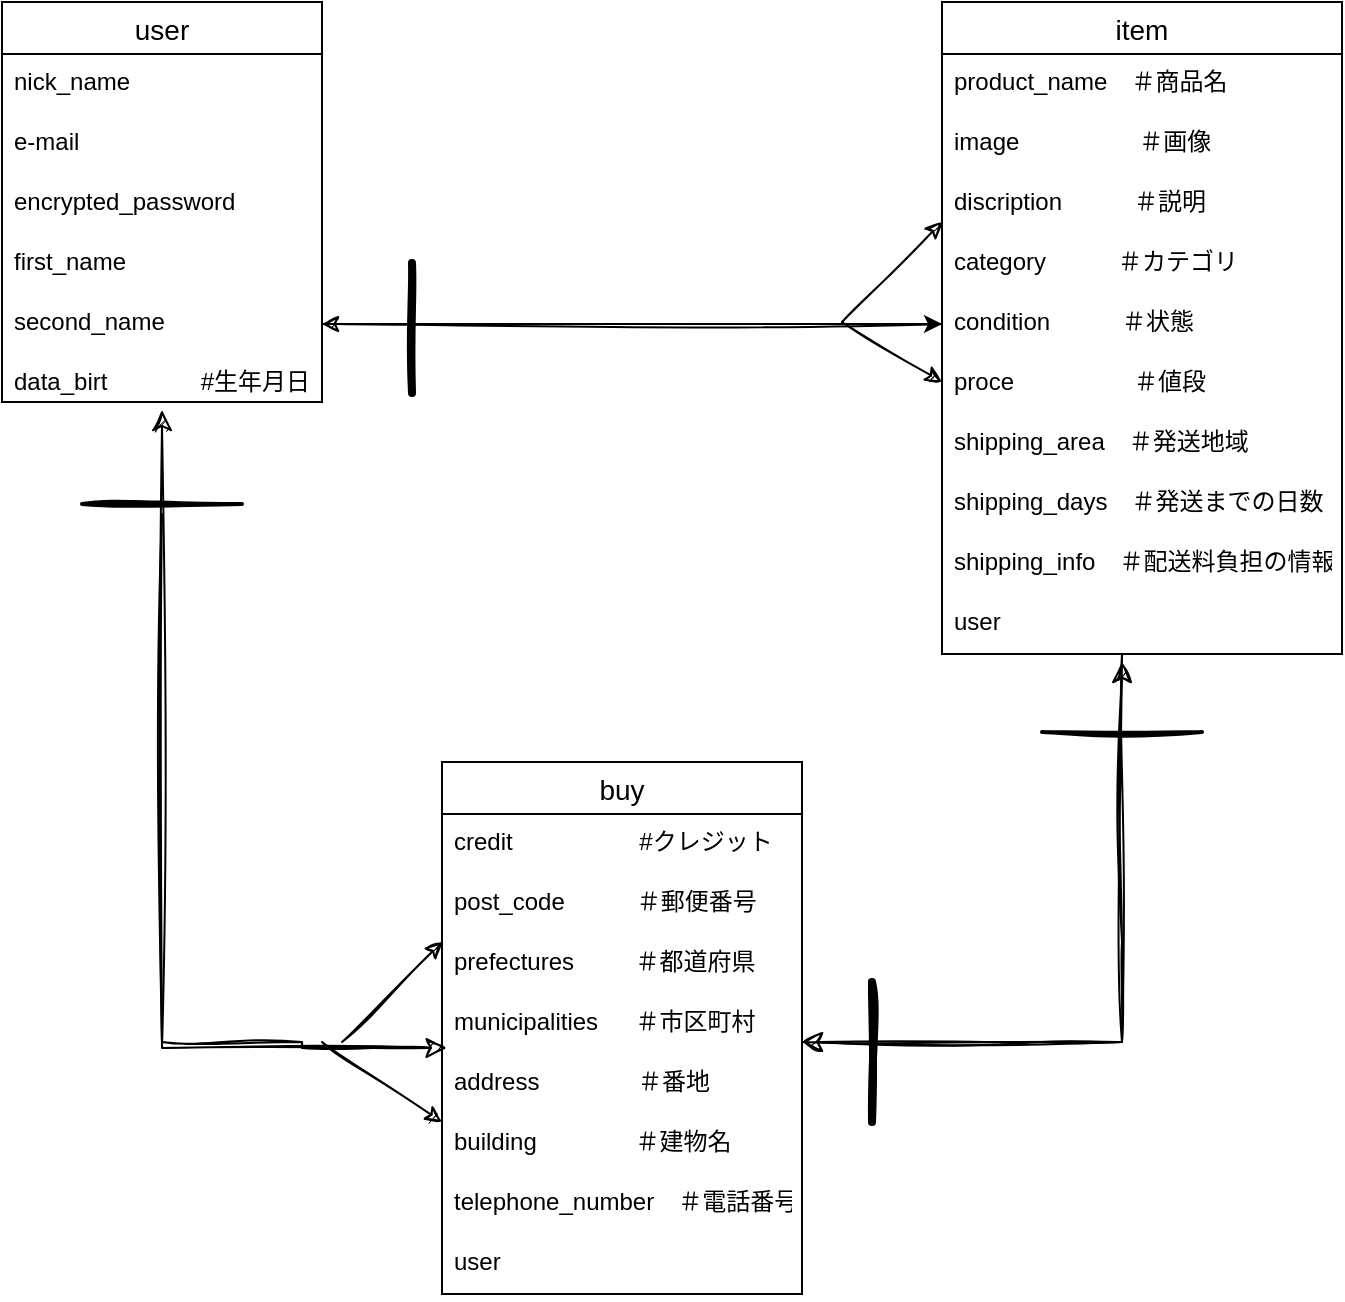 <mxfile>
    <diagram id="e9lMr-L6pmwkUcdY_k23" name="ページ1">
        <mxGraphModel dx="795" dy="682" grid="1" gridSize="10" guides="1" tooltips="1" connect="1" arrows="1" fold="1" page="1" pageScale="1" pageWidth="827" pageHeight="1169" math="0" shadow="0">
            <root>
                <mxCell id="0"/>
                <mxCell id="1" parent="0"/>
                <mxCell id="2" value="user" style="swimlane;fontStyle=0;childLayout=stackLayout;horizontal=1;startSize=26;horizontalStack=0;resizeParent=1;resizeParentMax=0;resizeLast=0;collapsible=1;marginBottom=0;align=center;fontSize=14;" vertex="1" parent="1">
                    <mxGeometry x="40" y="160" width="160" height="200" as="geometry"/>
                </mxCell>
                <mxCell id="3" value="nick_name" style="text;strokeColor=none;fillColor=none;spacingLeft=4;spacingRight=4;overflow=hidden;rotatable=0;points=[[0,0.5],[1,0.5]];portConstraint=eastwest;fontSize=12;" vertex="1" parent="2">
                    <mxGeometry y="26" width="160" height="30" as="geometry"/>
                </mxCell>
                <mxCell id="4" value="e-mail" style="text;strokeColor=none;fillColor=none;spacingLeft=4;spacingRight=4;overflow=hidden;rotatable=0;points=[[0,0.5],[1,0.5]];portConstraint=eastwest;fontSize=12;" vertex="1" parent="2">
                    <mxGeometry y="56" width="160" height="30" as="geometry"/>
                </mxCell>
                <mxCell id="10" value="encrypted_password" style="text;strokeColor=none;fillColor=none;spacingLeft=4;spacingRight=4;overflow=hidden;rotatable=0;points=[[0,0.5],[1,0.5]];portConstraint=eastwest;fontSize=12;" vertex="1" parent="2">
                    <mxGeometry y="86" width="160" height="30" as="geometry"/>
                </mxCell>
                <mxCell id="12" value="first_name" style="text;strokeColor=none;fillColor=none;spacingLeft=4;spacingRight=4;overflow=hidden;rotatable=0;points=[[0,0.5],[1,0.5]];portConstraint=eastwest;fontSize=12;" vertex="1" parent="2">
                    <mxGeometry y="116" width="160" height="30" as="geometry"/>
                </mxCell>
                <mxCell id="13" value="second_name" style="text;strokeColor=none;fillColor=none;spacingLeft=4;spacingRight=4;overflow=hidden;rotatable=0;points=[[0,0.5],[1,0.5]];portConstraint=eastwest;fontSize=12;" vertex="1" parent="2">
                    <mxGeometry y="146" width="160" height="30" as="geometry"/>
                </mxCell>
                <mxCell id="11" value="data_birt              #生年月日" style="text;strokeColor=none;fillColor=none;spacingLeft=4;spacingRight=4;overflow=hidden;rotatable=0;points=[[0,0.5],[1,0.5]];portConstraint=eastwest;fontSize=12;" vertex="1" parent="2">
                    <mxGeometry y="176" width="160" height="24" as="geometry"/>
                </mxCell>
                <mxCell id="14" value="item" style="swimlane;fontStyle=0;childLayout=stackLayout;horizontal=1;startSize=26;horizontalStack=0;resizeParent=1;resizeParentMax=0;resizeLast=0;collapsible=1;marginBottom=0;align=center;fontSize=14;" vertex="1" parent="1">
                    <mxGeometry x="510" y="160" width="200" height="326" as="geometry"/>
                </mxCell>
                <mxCell id="15" value="product_name　＃商品名" style="text;strokeColor=none;fillColor=none;spacingLeft=4;spacingRight=4;overflow=hidden;rotatable=0;points=[[0,0.5],[1,0.5]];portConstraint=eastwest;fontSize=12;" vertex="1" parent="14">
                    <mxGeometry y="26" width="200" height="30" as="geometry"/>
                </mxCell>
                <mxCell id="16" value="image　　　　　＃画像" style="text;strokeColor=none;fillColor=none;spacingLeft=4;spacingRight=4;overflow=hidden;rotatable=0;points=[[0,0.5],[1,0.5]];portConstraint=eastwest;fontSize=12;" vertex="1" parent="14">
                    <mxGeometry y="56" width="200" height="30" as="geometry"/>
                </mxCell>
                <mxCell id="18" value="discription　　　＃説明" style="text;strokeColor=none;fillColor=none;spacingLeft=4;spacingRight=4;overflow=hidden;rotatable=0;points=[[0,0.5],[1,0.5]];portConstraint=eastwest;fontSize=12;" vertex="1" parent="14">
                    <mxGeometry y="86" width="200" height="30" as="geometry"/>
                </mxCell>
                <mxCell id="19" value="category　　　＃カテゴリ" style="text;strokeColor=none;fillColor=none;spacingLeft=4;spacingRight=4;overflow=hidden;rotatable=0;points=[[0,0.5],[1,0.5]];portConstraint=eastwest;fontSize=12;" vertex="1" parent="14">
                    <mxGeometry y="116" width="200" height="30" as="geometry"/>
                </mxCell>
                <mxCell id="20" value="condition　　　＃状態" style="text;strokeColor=none;fillColor=none;spacingLeft=4;spacingRight=4;overflow=hidden;rotatable=0;points=[[0,0.5],[1,0.5]];portConstraint=eastwest;fontSize=12;" vertex="1" parent="14">
                    <mxGeometry y="146" width="200" height="30" as="geometry"/>
                </mxCell>
                <mxCell id="21" value="proce　　　　　＃値段" style="text;strokeColor=none;fillColor=none;spacingLeft=4;spacingRight=4;overflow=hidden;rotatable=0;points=[[0,0.5],[1,0.5]];portConstraint=eastwest;fontSize=12;" vertex="1" parent="14">
                    <mxGeometry y="176" width="200" height="30" as="geometry"/>
                </mxCell>
                <mxCell id="22" value="shipping_area　＃発送地域" style="text;strokeColor=none;fillColor=none;spacingLeft=4;spacingRight=4;overflow=hidden;rotatable=0;points=[[0,0.5],[1,0.5]];portConstraint=eastwest;fontSize=12;" vertex="1" parent="14">
                    <mxGeometry y="206" width="200" height="30" as="geometry"/>
                </mxCell>
                <mxCell id="17" value="shipping_days　＃発送までの日数" style="text;strokeColor=none;fillColor=none;spacingLeft=4;spacingRight=4;overflow=hidden;rotatable=0;points=[[0,0.5],[1,0.5]];portConstraint=eastwest;fontSize=12;" vertex="1" parent="14">
                    <mxGeometry y="236" width="200" height="30" as="geometry"/>
                </mxCell>
                <mxCell id="23" value="shipping_info　＃配送料負担の情報" style="text;strokeColor=none;fillColor=none;spacingLeft=4;spacingRight=4;overflow=hidden;rotatable=0;points=[[0,0.5],[1,0.5]];portConstraint=eastwest;fontSize=12;" vertex="1" parent="14">
                    <mxGeometry y="266" width="200" height="30" as="geometry"/>
                </mxCell>
                <mxCell id="34" value="user" style="text;strokeColor=none;fillColor=none;spacingLeft=4;spacingRight=4;overflow=hidden;rotatable=0;points=[[0,0.5],[1,0.5]];portConstraint=eastwest;fontSize=12;" vertex="1" parent="14">
                    <mxGeometry y="296" width="200" height="30" as="geometry"/>
                </mxCell>
                <mxCell id="25" value="buy" style="swimlane;fontStyle=0;childLayout=stackLayout;horizontal=1;startSize=26;horizontalStack=0;resizeParent=1;resizeParentMax=0;resizeLast=0;collapsible=1;marginBottom=0;align=center;fontSize=14;" vertex="1" parent="1">
                    <mxGeometry x="260" y="540" width="180" height="266" as="geometry"/>
                </mxCell>
                <mxCell id="26" value="credit　　　　　 #クレジット" style="text;strokeColor=none;fillColor=none;spacingLeft=4;spacingRight=4;overflow=hidden;rotatable=0;points=[[0,0.5],[1,0.5]];portConstraint=eastwest;fontSize=12;" vertex="1" parent="25">
                    <mxGeometry y="26" width="180" height="30" as="geometry"/>
                </mxCell>
                <mxCell id="27" value="post_code　　　＃郵便番号" style="text;strokeColor=none;fillColor=none;spacingLeft=4;spacingRight=4;overflow=hidden;rotatable=0;points=[[0,0.5],[1,0.5]];portConstraint=eastwest;fontSize=12;" vertex="1" parent="25">
                    <mxGeometry y="56" width="180" height="30" as="geometry"/>
                </mxCell>
                <mxCell id="28" value="prefectures　  　＃都道府県" style="text;strokeColor=none;fillColor=none;spacingLeft=4;spacingRight=4;overflow=hidden;rotatable=0;points=[[0,0.5],[1,0.5]];portConstraint=eastwest;fontSize=12;" vertex="1" parent="25">
                    <mxGeometry y="86" width="180" height="30" as="geometry"/>
                </mxCell>
                <mxCell id="29" value="municipalities　  ＃市区町村" style="text;strokeColor=none;fillColor=none;spacingLeft=4;spacingRight=4;overflow=hidden;rotatable=0;points=[[0,0.5],[1,0.5]];portConstraint=eastwest;fontSize=12;" vertex="1" parent="25">
                    <mxGeometry y="116" width="180" height="30" as="geometry"/>
                </mxCell>
                <mxCell id="30" value="address　　　    ＃番地" style="text;strokeColor=none;fillColor=none;spacingLeft=4;spacingRight=4;overflow=hidden;rotatable=0;points=[[0,0.5],[1,0.5]];portConstraint=eastwest;fontSize=12;" vertex="1" parent="25">
                    <mxGeometry y="146" width="180" height="30" as="geometry"/>
                </mxCell>
                <mxCell id="32" value="building　　　    ＃建物名" style="text;strokeColor=none;fillColor=none;spacingLeft=4;spacingRight=4;overflow=hidden;rotatable=0;points=[[0,0.5],[1,0.5]];portConstraint=eastwest;fontSize=12;" vertex="1" parent="25">
                    <mxGeometry y="176" width="180" height="30" as="geometry"/>
                </mxCell>
                <mxCell id="31" value="telephone_number　＃電話番号" style="text;strokeColor=none;fillColor=none;spacingLeft=4;spacingRight=4;overflow=hidden;rotatable=0;points=[[0,0.5],[1,0.5]];portConstraint=eastwest;fontSize=12;" vertex="1" parent="25">
                    <mxGeometry y="206" width="180" height="30" as="geometry"/>
                </mxCell>
                <mxCell id="33" value="user" style="text;strokeColor=none;fillColor=none;spacingLeft=4;spacingRight=4;overflow=hidden;rotatable=0;points=[[0,0.5],[1,0.5]];portConstraint=eastwest;fontSize=12;" vertex="1" parent="25">
                    <mxGeometry y="236" width="180" height="30" as="geometry"/>
                </mxCell>
                <mxCell id="36" style="edgeStyle=none;html=1;exitX=1;exitY=0.5;exitDx=0;exitDy=0;entryX=0;entryY=0.5;entryDx=0;entryDy=0;" edge="1" parent="1" source="13" target="20">
                    <mxGeometry relative="1" as="geometry">
                        <Array as="points">
                            <mxPoint x="470" y="321"/>
                        </Array>
                    </mxGeometry>
                </mxCell>
                <mxCell id="42" value="" style="edgeStyle=segmentEdgeStyle;endArrow=classic;html=1;curved=0;rounded=0;endSize=8;startSize=8;sketch=1;hachureGap=4;jiggle=2;curveFitting=1;fontFamily=Architects Daughter;fontSource=https%3A%2F%2Ffonts.googleapis.com%2Fcss%3Ffamily%3DArchitects%2BDaughter;fontSize=16;" edge="1" parent="1">
                    <mxGeometry width="50" height="50" relative="1" as="geometry">
                        <mxPoint x="440" y="680" as="sourcePoint"/>
                        <mxPoint x="600" y="490" as="targetPoint"/>
                        <Array as="points">
                            <mxPoint x="600" y="680"/>
                            <mxPoint x="600" y="630"/>
                        </Array>
                    </mxGeometry>
                </mxCell>
                <mxCell id="43" value="" style="edgeStyle=segmentEdgeStyle;endArrow=classic;html=1;curved=0;rounded=0;endSize=8;startSize=8;sketch=1;hachureGap=4;jiggle=2;curveFitting=1;fontFamily=Architects Daughter;fontSource=https%3A%2F%2Ffonts.googleapis.com%2Fcss%3Ffamily%3DArchitects%2BDaughter;fontSize=16;exitX=-0.031;exitY=0.9;exitDx=0;exitDy=0;exitPerimeter=0;entryX=0.5;entryY=1.167;entryDx=0;entryDy=0;entryPerimeter=0;" edge="1" parent="1" source="29" target="11">
                    <mxGeometry width="50" height="50" relative="1" as="geometry">
                        <mxPoint x="200" y="680" as="sourcePoint"/>
                        <mxPoint x="120" y="370" as="targetPoint"/>
                        <Array as="points">
                            <mxPoint x="120" y="683"/>
                        </Array>
                    </mxGeometry>
                </mxCell>
                <mxCell id="46" value="" style="edgeStyle=segmentEdgeStyle;endArrow=classic;html=1;curved=0;rounded=0;endSize=8;startSize=8;sketch=1;hachureGap=4;jiggle=2;curveFitting=1;fontFamily=Architects Daughter;fontSource=https%3A%2F%2Ffonts.googleapis.com%2Fcss%3Ffamily%3DArchitects%2BDaughter;fontSize=16;entryX=0.013;entryY=-0.1;entryDx=0;entryDy=0;entryPerimeter=0;startArrow=none;" edge="1" parent="1" source="54" target="30">
                    <mxGeometry width="50" height="50" relative="1" as="geometry">
                        <mxPoint x="120" y="370" as="sourcePoint"/>
                        <mxPoint x="190" y="680" as="targetPoint"/>
                        <Array as="points">
                            <mxPoint x="120" y="680"/>
                            <mxPoint x="190" y="680"/>
                            <mxPoint x="190" y="683"/>
                        </Array>
                    </mxGeometry>
                </mxCell>
                <mxCell id="47" value="" style="edgeStyle=segmentEdgeStyle;endArrow=classic;html=1;curved=0;rounded=0;endSize=8;startSize=8;sketch=1;hachureGap=4;jiggle=2;curveFitting=1;fontFamily=Architects Daughter;fontSource=https%3A%2F%2Ffonts.googleapis.com%2Fcss%3Ffamily%3DArchitects%2BDaughter;fontSize=16;" edge="1" parent="1">
                    <mxGeometry width="50" height="50" relative="1" as="geometry">
                        <mxPoint x="600" y="486" as="sourcePoint"/>
                        <mxPoint x="440" y="680" as="targetPoint"/>
                        <Array as="points">
                            <mxPoint x="600" y="680"/>
                            <mxPoint x="560" y="680"/>
                        </Array>
                    </mxGeometry>
                </mxCell>
                <mxCell id="48" value="" style="endArrow=classic;html=1;sketch=1;hachureGap=4;jiggle=2;curveFitting=1;fontFamily=Architects Daughter;fontSource=https%3A%2F%2Ffonts.googleapis.com%2Fcss%3Ffamily%3DArchitects%2BDaughter;fontSize=16;" edge="1" parent="1">
                    <mxGeometry width="50" height="50" relative="1" as="geometry">
                        <mxPoint x="460" y="320" as="sourcePoint"/>
                        <mxPoint x="510" y="270" as="targetPoint"/>
                    </mxGeometry>
                </mxCell>
                <mxCell id="49" value="" style="endArrow=classic;html=1;sketch=1;hachureGap=4;jiggle=2;curveFitting=1;fontFamily=Architects Daughter;fontSource=https%3A%2F%2Ffonts.googleapis.com%2Fcss%3Ffamily%3DArchitects%2BDaughter;fontSize=16;" edge="1" parent="1">
                    <mxGeometry width="50" height="50" relative="1" as="geometry">
                        <mxPoint x="460" y="320" as="sourcePoint"/>
                        <mxPoint x="510" y="350" as="targetPoint"/>
                    </mxGeometry>
                </mxCell>
                <mxCell id="53" value="" style="edgeStyle=none;html=1;exitX=0;exitY=0.5;exitDx=0;exitDy=0;endArrow=none;" edge="1" parent="1" source="20" target="52">
                    <mxGeometry relative="1" as="geometry">
                        <mxPoint x="200" y="321" as="targetPoint"/>
                        <mxPoint x="510" y="321" as="sourcePoint"/>
                    </mxGeometry>
                </mxCell>
                <mxCell id="52" value="" style="line;strokeWidth=4;html=1;perimeter=backbonePerimeter;points=[];outlineConnect=0;sketch=1;hachureGap=4;jiggle=2;curveFitting=1;fontFamily=Architects Daughter;fontSource=https%3A%2F%2Ffonts.googleapis.com%2Fcss%3Ffamily%3DArchitects%2BDaughter;fontSize=20;direction=south;" vertex="1" parent="1">
                    <mxGeometry x="230" y="290.5" width="30" height="65" as="geometry"/>
                </mxCell>
                <mxCell id="54" value="" style="line;strokeWidth=2;html=1;sketch=1;hachureGap=4;jiggle=2;curveFitting=1;fontFamily=Architects Daughter;fontSource=https%3A%2F%2Ffonts.googleapis.com%2Fcss%3Ffamily%3DArchitects%2BDaughter;fontSize=20;" vertex="1" parent="1">
                    <mxGeometry x="80" y="406" width="80" height="10" as="geometry"/>
                </mxCell>
                <mxCell id="56" value="" style="line;strokeWidth=2;html=1;sketch=1;hachureGap=4;jiggle=2;curveFitting=1;fontFamily=Architects Daughter;fontSource=https%3A%2F%2Ffonts.googleapis.com%2Fcss%3Ffamily%3DArchitects%2BDaughter;fontSize=20;" vertex="1" parent="1">
                    <mxGeometry x="560" y="520" width="80" height="10" as="geometry"/>
                </mxCell>
                <mxCell id="57" value="" style="line;strokeWidth=4;direction=south;html=1;perimeter=backbonePerimeter;points=[];outlineConnect=0;sketch=1;hachureGap=4;jiggle=2;curveFitting=1;fontFamily=Architects Daughter;fontSource=https%3A%2F%2Ffonts.googleapis.com%2Fcss%3Ffamily%3DArchitects%2BDaughter;fontSize=20;" vertex="1" parent="1">
                    <mxGeometry x="470" y="650" width="10" height="70" as="geometry"/>
                </mxCell>
                <mxCell id="58" value="" style="endArrow=classic;html=1;sketch=1;hachureGap=4;jiggle=2;curveFitting=1;fontFamily=Architects Daughter;fontSource=https%3A%2F%2Ffonts.googleapis.com%2Fcss%3Ffamily%3DArchitects%2BDaughter;fontSize=16;" edge="1" parent="1">
                    <mxGeometry width="50" height="50" relative="1" as="geometry">
                        <mxPoint x="210" y="680" as="sourcePoint"/>
                        <mxPoint x="260" y="630" as="targetPoint"/>
                    </mxGeometry>
                </mxCell>
                <mxCell id="61" value="" style="endArrow=classic;html=1;sketch=1;hachureGap=4;jiggle=2;curveFitting=1;fontFamily=Architects Daughter;fontSource=https%3A%2F%2Ffonts.googleapis.com%2Fcss%3Ffamily%3DArchitects%2BDaughter;fontSize=16;" edge="1" parent="1">
                    <mxGeometry width="50" height="50" relative="1" as="geometry">
                        <mxPoint x="200" y="680" as="sourcePoint"/>
                        <mxPoint x="260" y="720" as="targetPoint"/>
                    </mxGeometry>
                </mxCell>
                <mxCell id="62" style="edgeStyle=none;sketch=1;hachureGap=4;jiggle=2;curveFitting=1;html=1;exitX=0;exitY=0.5;exitDx=0;exitDy=0;entryX=1;entryY=0.5;entryDx=0;entryDy=0;fontFamily=Architects Daughter;fontSource=https%3A%2F%2Ffonts.googleapis.com%2Fcss%3Ffamily%3DArchitects%2BDaughter;fontSize=16;" edge="1" parent="1" source="20" target="13">
                    <mxGeometry relative="1" as="geometry"/>
                </mxCell>
            </root>
        </mxGraphModel>
    </diagram>
</mxfile>